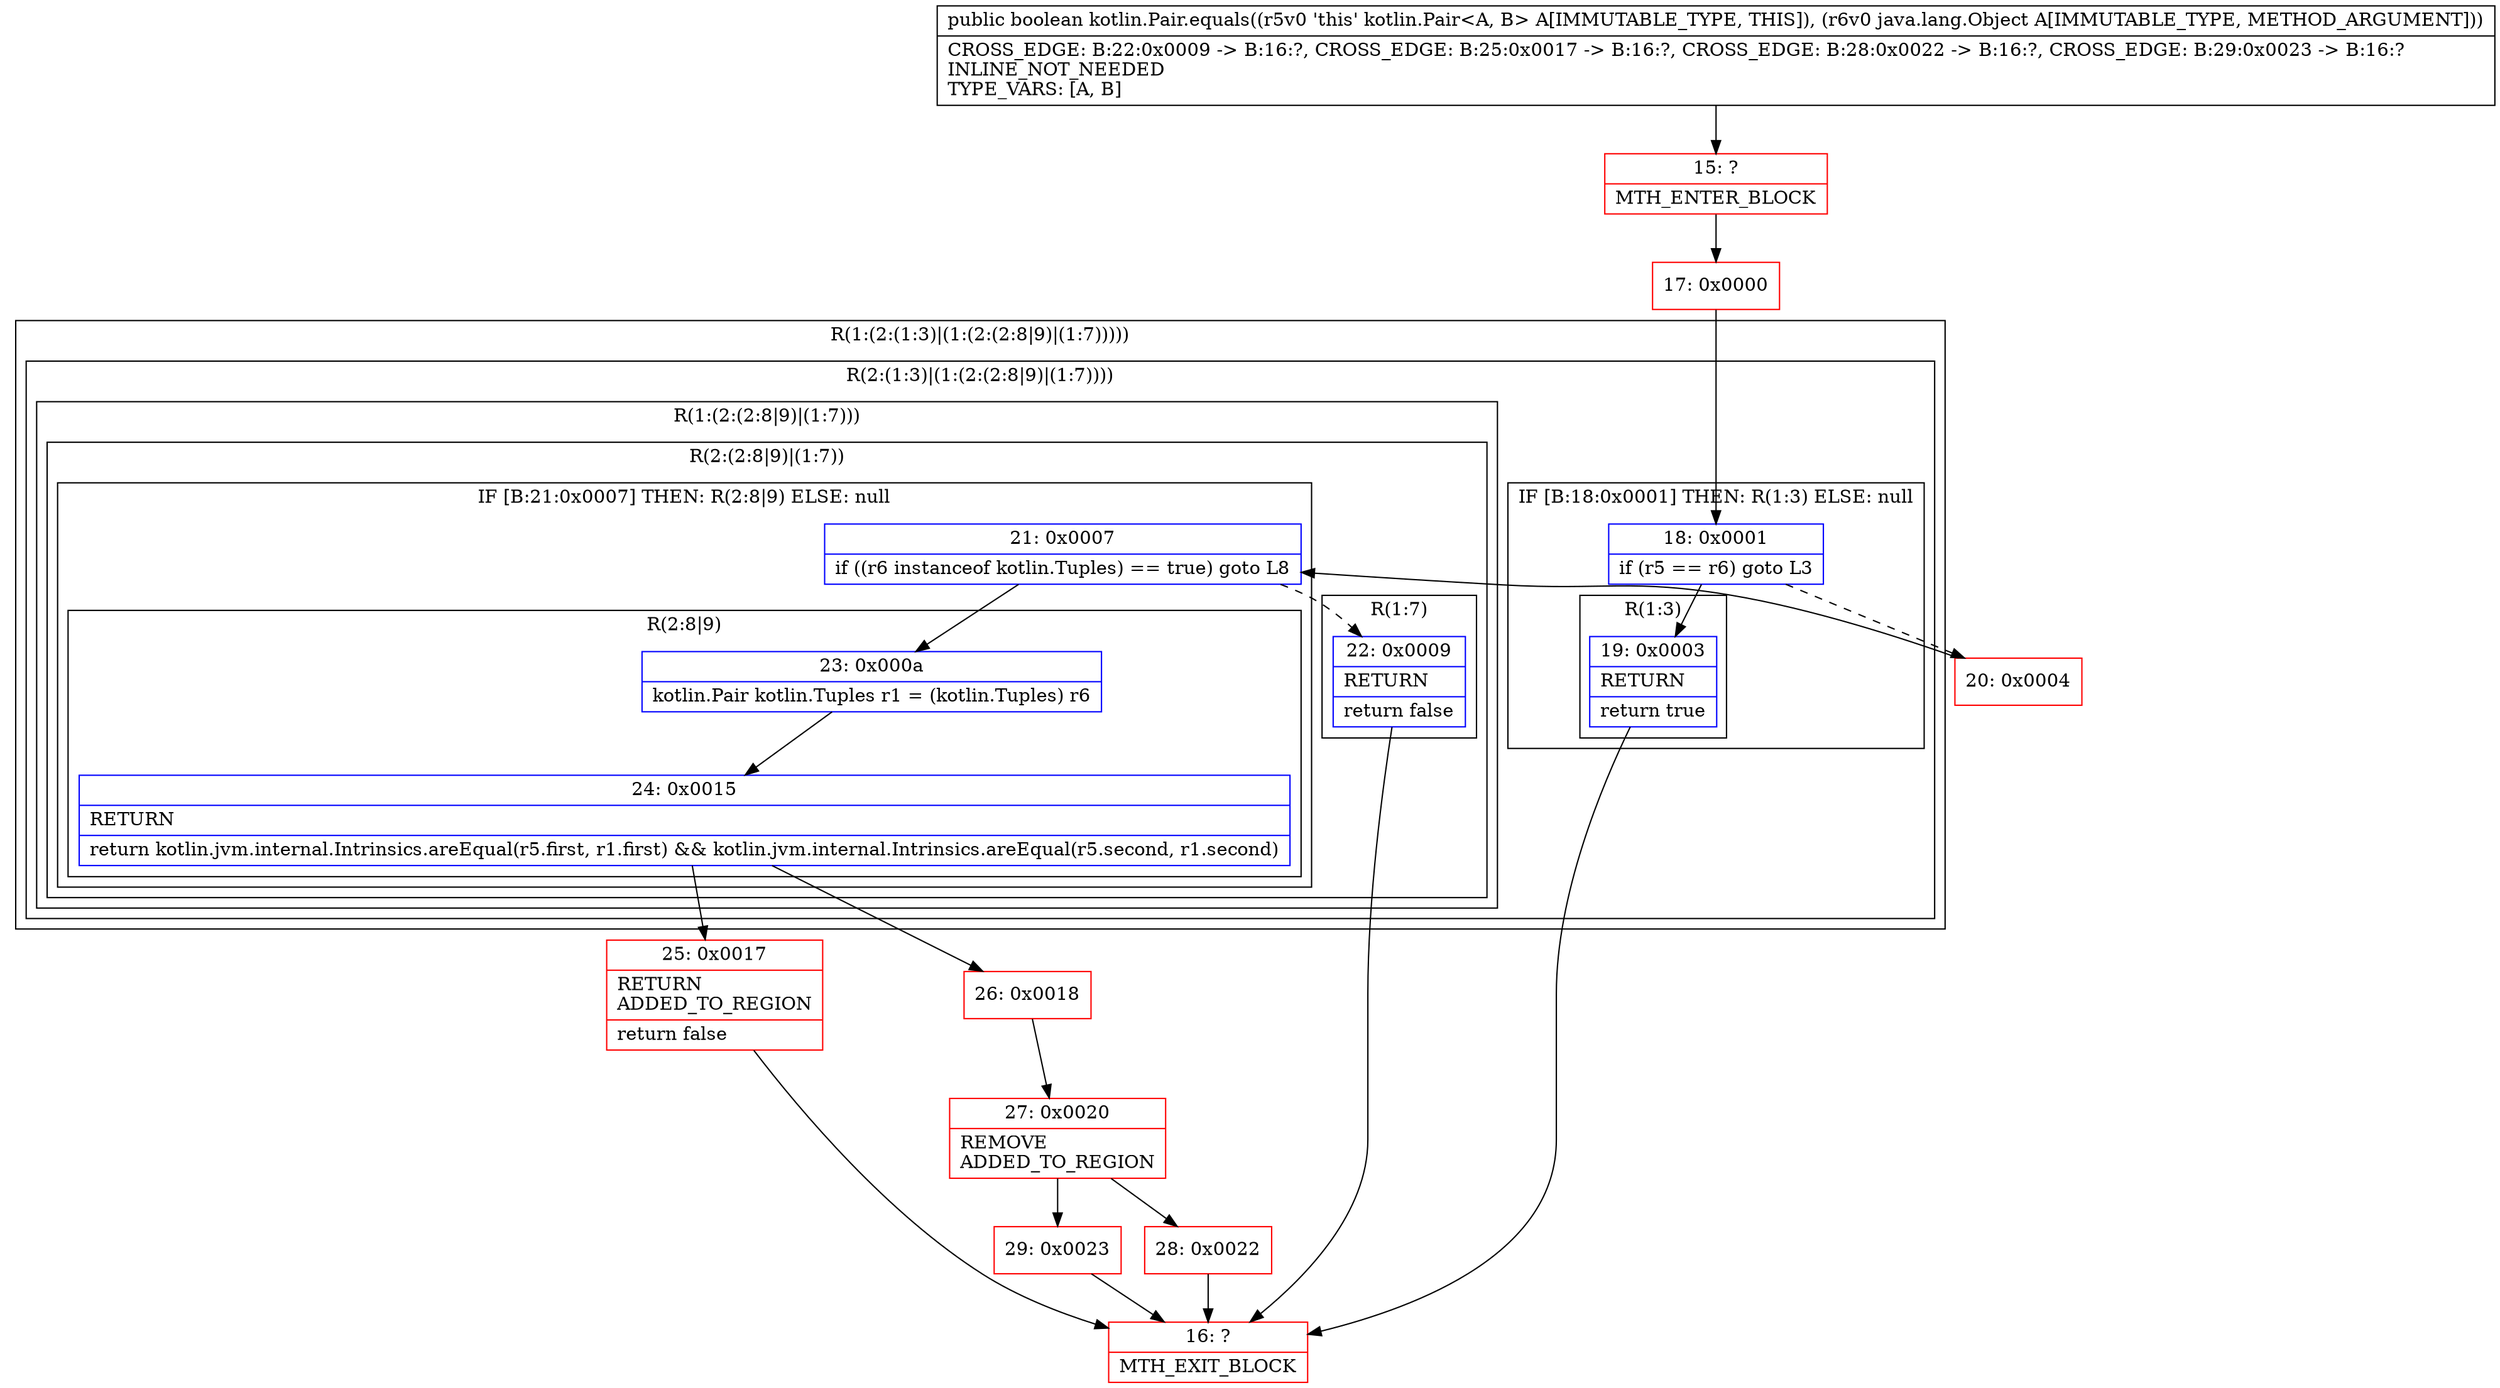 digraph "CFG forkotlin.Pair.equals(Ljava\/lang\/Object;)Z" {
subgraph cluster_Region_123886344 {
label = "R(1:(2:(1:3)|(1:(2:(2:8|9)|(1:7)))))";
node [shape=record,color=blue];
subgraph cluster_Region_114621465 {
label = "R(2:(1:3)|(1:(2:(2:8|9)|(1:7))))";
node [shape=record,color=blue];
subgraph cluster_IfRegion_1057225589 {
label = "IF [B:18:0x0001] THEN: R(1:3) ELSE: null";
node [shape=record,color=blue];
Node_18 [shape=record,label="{18\:\ 0x0001|if (r5 == r6) goto L3\l}"];
subgraph cluster_Region_1644633027 {
label = "R(1:3)";
node [shape=record,color=blue];
Node_19 [shape=record,label="{19\:\ 0x0003|RETURN\l|return true\l}"];
}
}
subgraph cluster_Region_1999156880 {
label = "R(1:(2:(2:8|9)|(1:7)))";
node [shape=record,color=blue];
subgraph cluster_Region_1446881368 {
label = "R(2:(2:8|9)|(1:7))";
node [shape=record,color=blue];
subgraph cluster_IfRegion_1992636857 {
label = "IF [B:21:0x0007] THEN: R(2:8|9) ELSE: null";
node [shape=record,color=blue];
Node_21 [shape=record,label="{21\:\ 0x0007|if ((r6 instanceof kotlin.Tuples) == true) goto L8\l}"];
subgraph cluster_Region_1829402110 {
label = "R(2:8|9)";
node [shape=record,color=blue];
Node_23 [shape=record,label="{23\:\ 0x000a|kotlin.Pair kotlin.Tuples r1 = (kotlin.Tuples) r6\l}"];
Node_24 [shape=record,label="{24\:\ 0x0015|RETURN\l|return kotlin.jvm.internal.Intrinsics.areEqual(r5.first, r1.first) && kotlin.jvm.internal.Intrinsics.areEqual(r5.second, r1.second)\l}"];
}
}
subgraph cluster_Region_742849953 {
label = "R(1:7)";
node [shape=record,color=blue];
Node_22 [shape=record,label="{22\:\ 0x0009|RETURN\l|return false\l}"];
}
}
}
}
}
Node_15 [shape=record,color=red,label="{15\:\ ?|MTH_ENTER_BLOCK\l}"];
Node_17 [shape=record,color=red,label="{17\:\ 0x0000}"];
Node_16 [shape=record,color=red,label="{16\:\ ?|MTH_EXIT_BLOCK\l}"];
Node_20 [shape=record,color=red,label="{20\:\ 0x0004}"];
Node_25 [shape=record,color=red,label="{25\:\ 0x0017|RETURN\lADDED_TO_REGION\l|return false\l}"];
Node_26 [shape=record,color=red,label="{26\:\ 0x0018}"];
Node_27 [shape=record,color=red,label="{27\:\ 0x0020|REMOVE\lADDED_TO_REGION\l}"];
Node_28 [shape=record,color=red,label="{28\:\ 0x0022}"];
Node_29 [shape=record,color=red,label="{29\:\ 0x0023}"];
MethodNode[shape=record,label="{public boolean kotlin.Pair.equals((r5v0 'this' kotlin.Pair\<A, B\> A[IMMUTABLE_TYPE, THIS]), (r6v0 java.lang.Object A[IMMUTABLE_TYPE, METHOD_ARGUMENT]))  | CROSS_EDGE: B:22:0x0009 \-\> B:16:?, CROSS_EDGE: B:25:0x0017 \-\> B:16:?, CROSS_EDGE: B:28:0x0022 \-\> B:16:?, CROSS_EDGE: B:29:0x0023 \-\> B:16:?\lINLINE_NOT_NEEDED\lTYPE_VARS: [A, B]\l}"];
MethodNode -> Node_15;Node_18 -> Node_19;
Node_18 -> Node_20[style=dashed];
Node_19 -> Node_16;
Node_21 -> Node_22[style=dashed];
Node_21 -> Node_23;
Node_23 -> Node_24;
Node_24 -> Node_25;
Node_24 -> Node_26;
Node_22 -> Node_16;
Node_15 -> Node_17;
Node_17 -> Node_18;
Node_20 -> Node_21;
Node_25 -> Node_16;
Node_26 -> Node_27;
Node_27 -> Node_28;
Node_27 -> Node_29;
Node_28 -> Node_16;
Node_29 -> Node_16;
}

